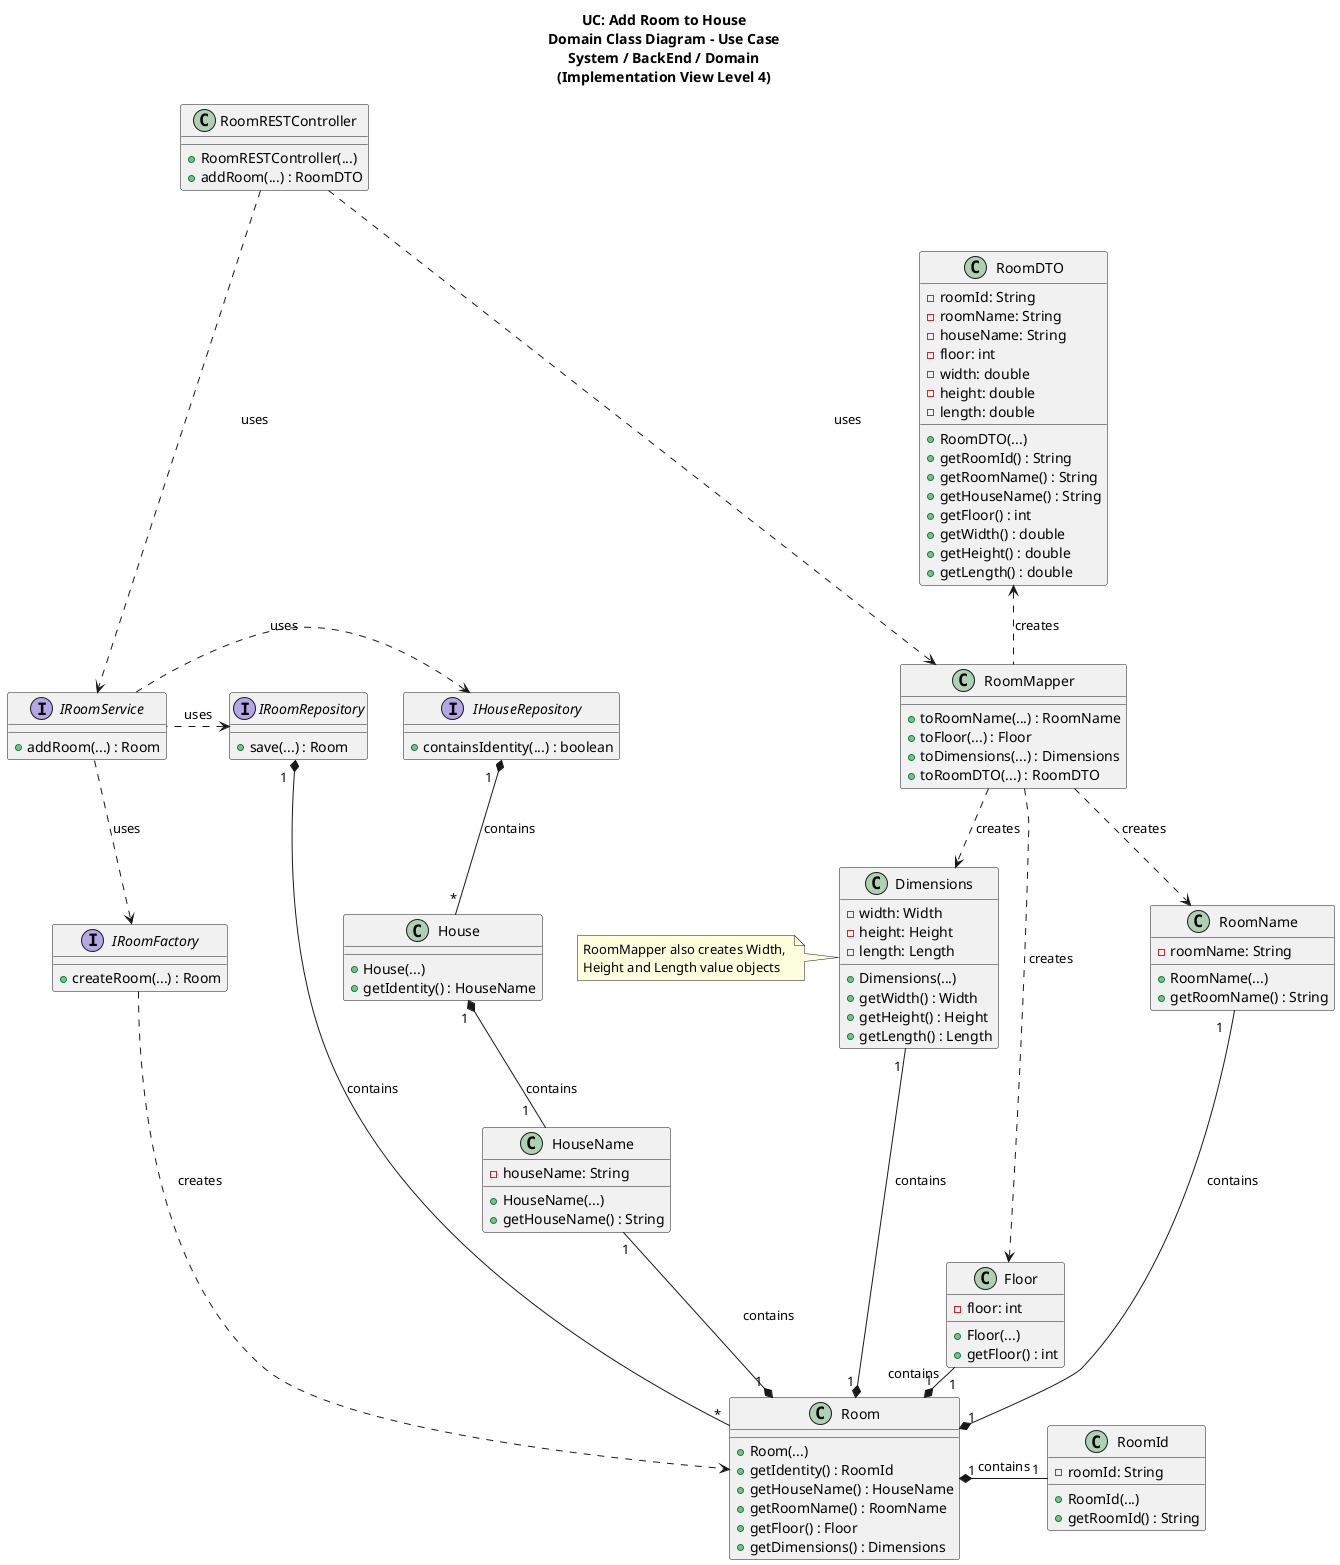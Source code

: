 @startuml

title UC: Add Room to House\nDomain Class Diagram - Use Case\nSystem / BackEnd / Domain\n(Implementation View Level 4)

/'
As an Administrator, I want to add a new room to the house, in order to
configure it.
'/

class RoomRESTController {
+ RoomRESTController(...)
+ addRoom(...) : RoomDTO
}

interface IRoomService {
+ addRoom(...) : Room
}

class Room {
+ Room(...)
+ getIdentity() : RoomId
+ getHouseName() : HouseName
+ getRoomName() : RoomName
+ getFloor() : Floor
+ getDimensions() : Dimensions
}

class HouseName {
- houseName: String
+ HouseName(...)
+ getHouseName() : String
}

class RoomId{
- roomId: String
+ RoomId(...)
+ getRoomId() : String
}

class RoomName {
- roomName: String
+ RoomName(...)
+ getRoomName() : String
}

class Floor {
- floor: int
+ Floor(...)
+ getFloor() : int
}

class Dimensions {
- width: Width
- height: Height
- length: Length
+ Dimensions(...)
+ getWidth() : Width
+ getHeight() : Height
+ getLength() : Length
}

interface IRoomFactory {
+ createRoom(...) : Room
}

class RoomDTO {
- roomId: String
- roomName: String
- houseName: String
- floor: int
- width: double
- height: double
- length: double
+ RoomDTO(...)
+ getRoomId() : String
+ getRoomName() : String
+ getHouseName() : String
+ getFloor() : int
+ getWidth() : double
+ getHeight() : double
+ getLength() : double
}

interface IRoomRepository{
+ save(...) : Room
}

class RoomMapper {
+ toRoomName(...) : RoomName
+ toFloor(...) : Floor
+ toDimensions(...) : Dimensions
+ toRoomDTO(...) : RoomDTO
}

interface IHouseRepository{
+ containsIdentity(...) : boolean
}

class House{
+ House(...)
+ getIdentity() : HouseName
}

note left of Dimensions : RoomMapper also creates Width, \nHeight and Length value objects

IRoomService ..> IRoomFactory : uses
IRoomFactory ...> Room : creates

IRoomService .left.> IRoomRepository : uses
IRoomService .left.> IHouseRepository : uses

IRoomRepository "1  "*--"*" Room : contains
IHouseRepository "1  "*--"*" House : contains
House "1 "*--"1   " HouseName : contains
HouseName "1"--* "1 " Room : contains

RoomMapper .up.> RoomDTO : creates

RoomMapper .down.> RoomName : creates
RoomMapper .down..> Floor : creates
RoomMapper .down.> Dimensions : creates

Floor "1    "-*"1" Room : contains
RoomName "1   "---*"1 " Room : contains
Dimensions "1 "-*"1 " Room : contains
Room "1" *-right- "1" RoomId : contains

IRoomService <.up. RoomRESTController : uses
RoomMapper <.up.. RoomRESTController : uses

@enduml